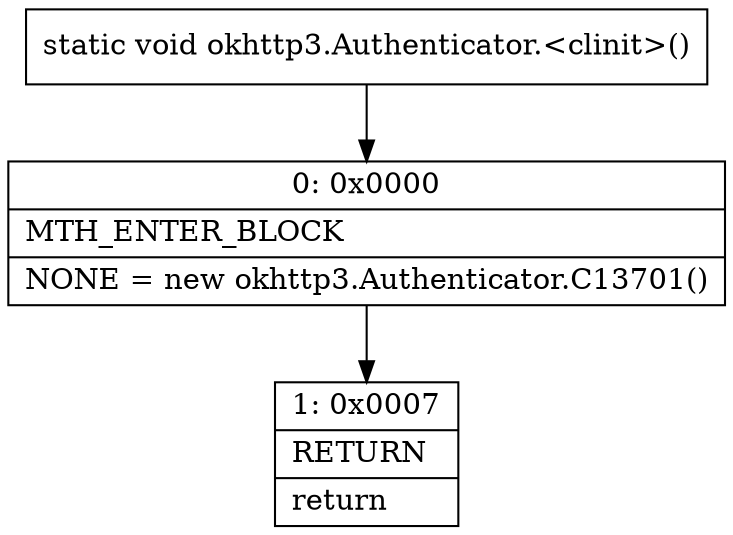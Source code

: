 digraph "CFG forokhttp3.Authenticator.\<clinit\>()V" {
Node_0 [shape=record,label="{0\:\ 0x0000|MTH_ENTER_BLOCK\l|NONE = new okhttp3.Authenticator.C13701()\l}"];
Node_1 [shape=record,label="{1\:\ 0x0007|RETURN\l|return\l}"];
MethodNode[shape=record,label="{static void okhttp3.Authenticator.\<clinit\>() }"];
MethodNode -> Node_0;
Node_0 -> Node_1;
}

